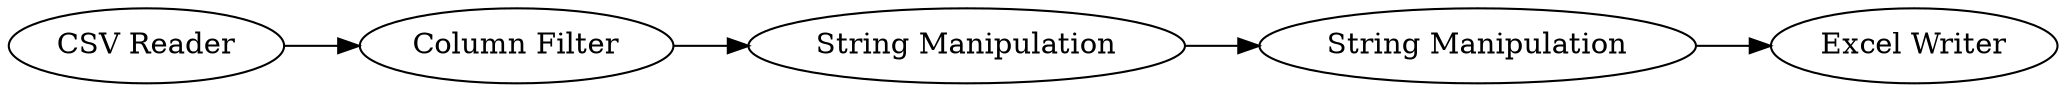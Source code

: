 digraph {
	8 -> 3
	6 -> 7
	7 -> 8
	1 -> 6
	1 [label="CSV Reader"]
	7 [label="String Manipulation"]
	6 [label="Column Filter"]
	8 [label="String Manipulation"]
	3 [label="Excel Writer"]
	rankdir=LR
}
